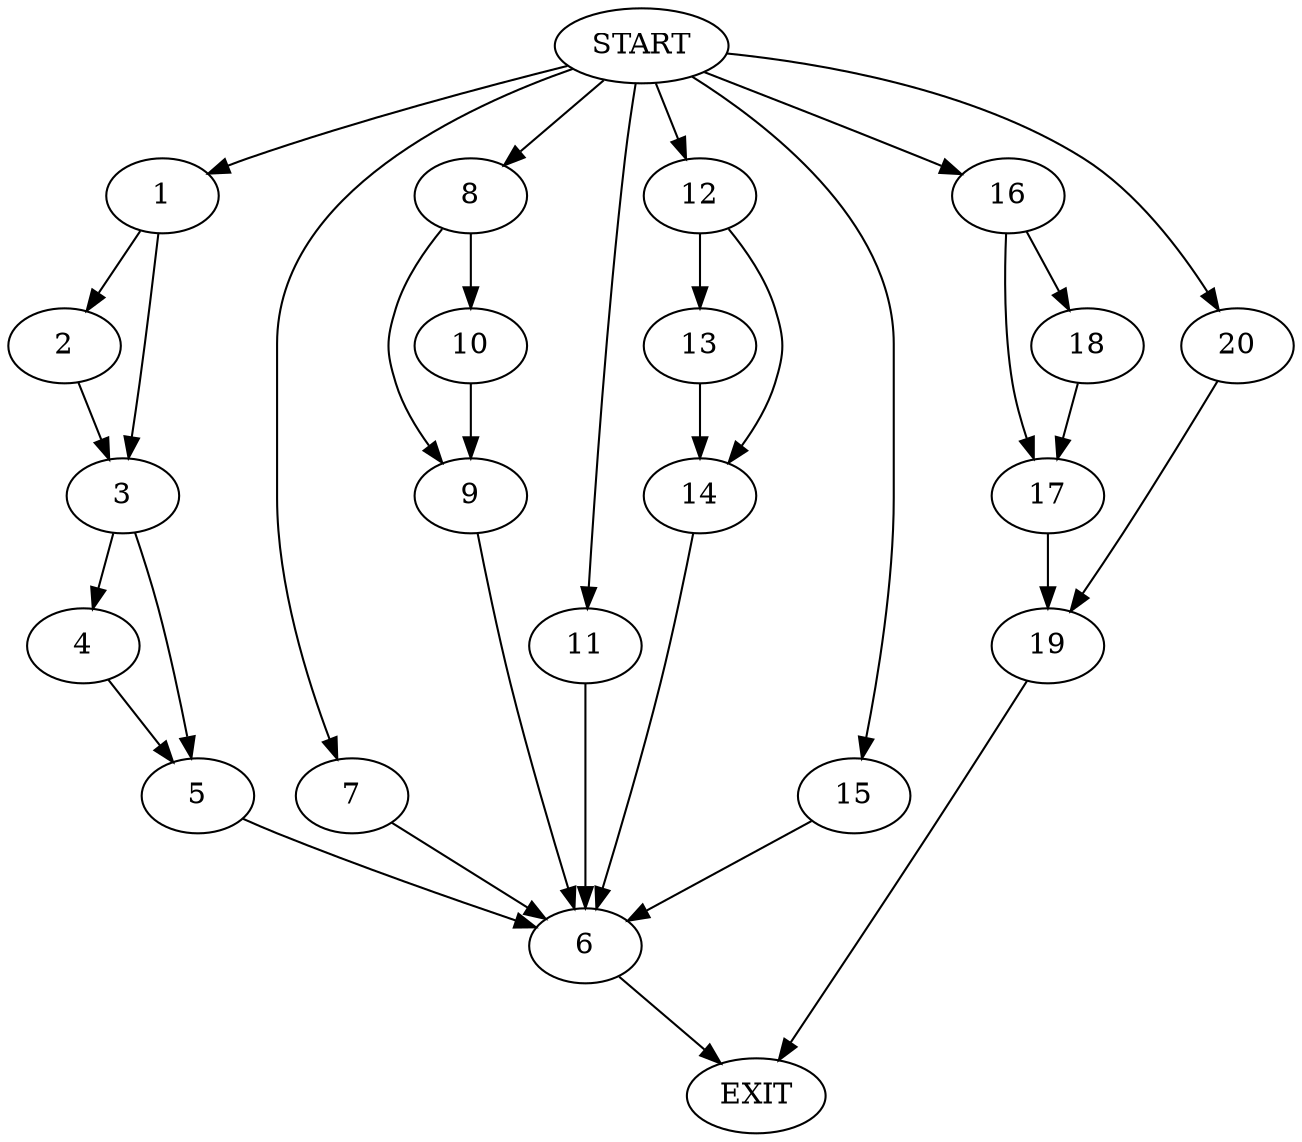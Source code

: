 digraph {
0 [label="START"]
21 [label="EXIT"]
0 -> 1
1 -> 2
1 -> 3
2 -> 3
3 -> 4
3 -> 5
5 -> 6
4 -> 5
6 -> 21
0 -> 7
7 -> 6
0 -> 8
8 -> 9
8 -> 10
9 -> 6
10 -> 9
0 -> 11
11 -> 6
0 -> 12
12 -> 13
12 -> 14
13 -> 14
14 -> 6
0 -> 15
15 -> 6
0 -> 16
16 -> 17
16 -> 18
18 -> 17
17 -> 19
19 -> 21
0 -> 20
20 -> 19
}
